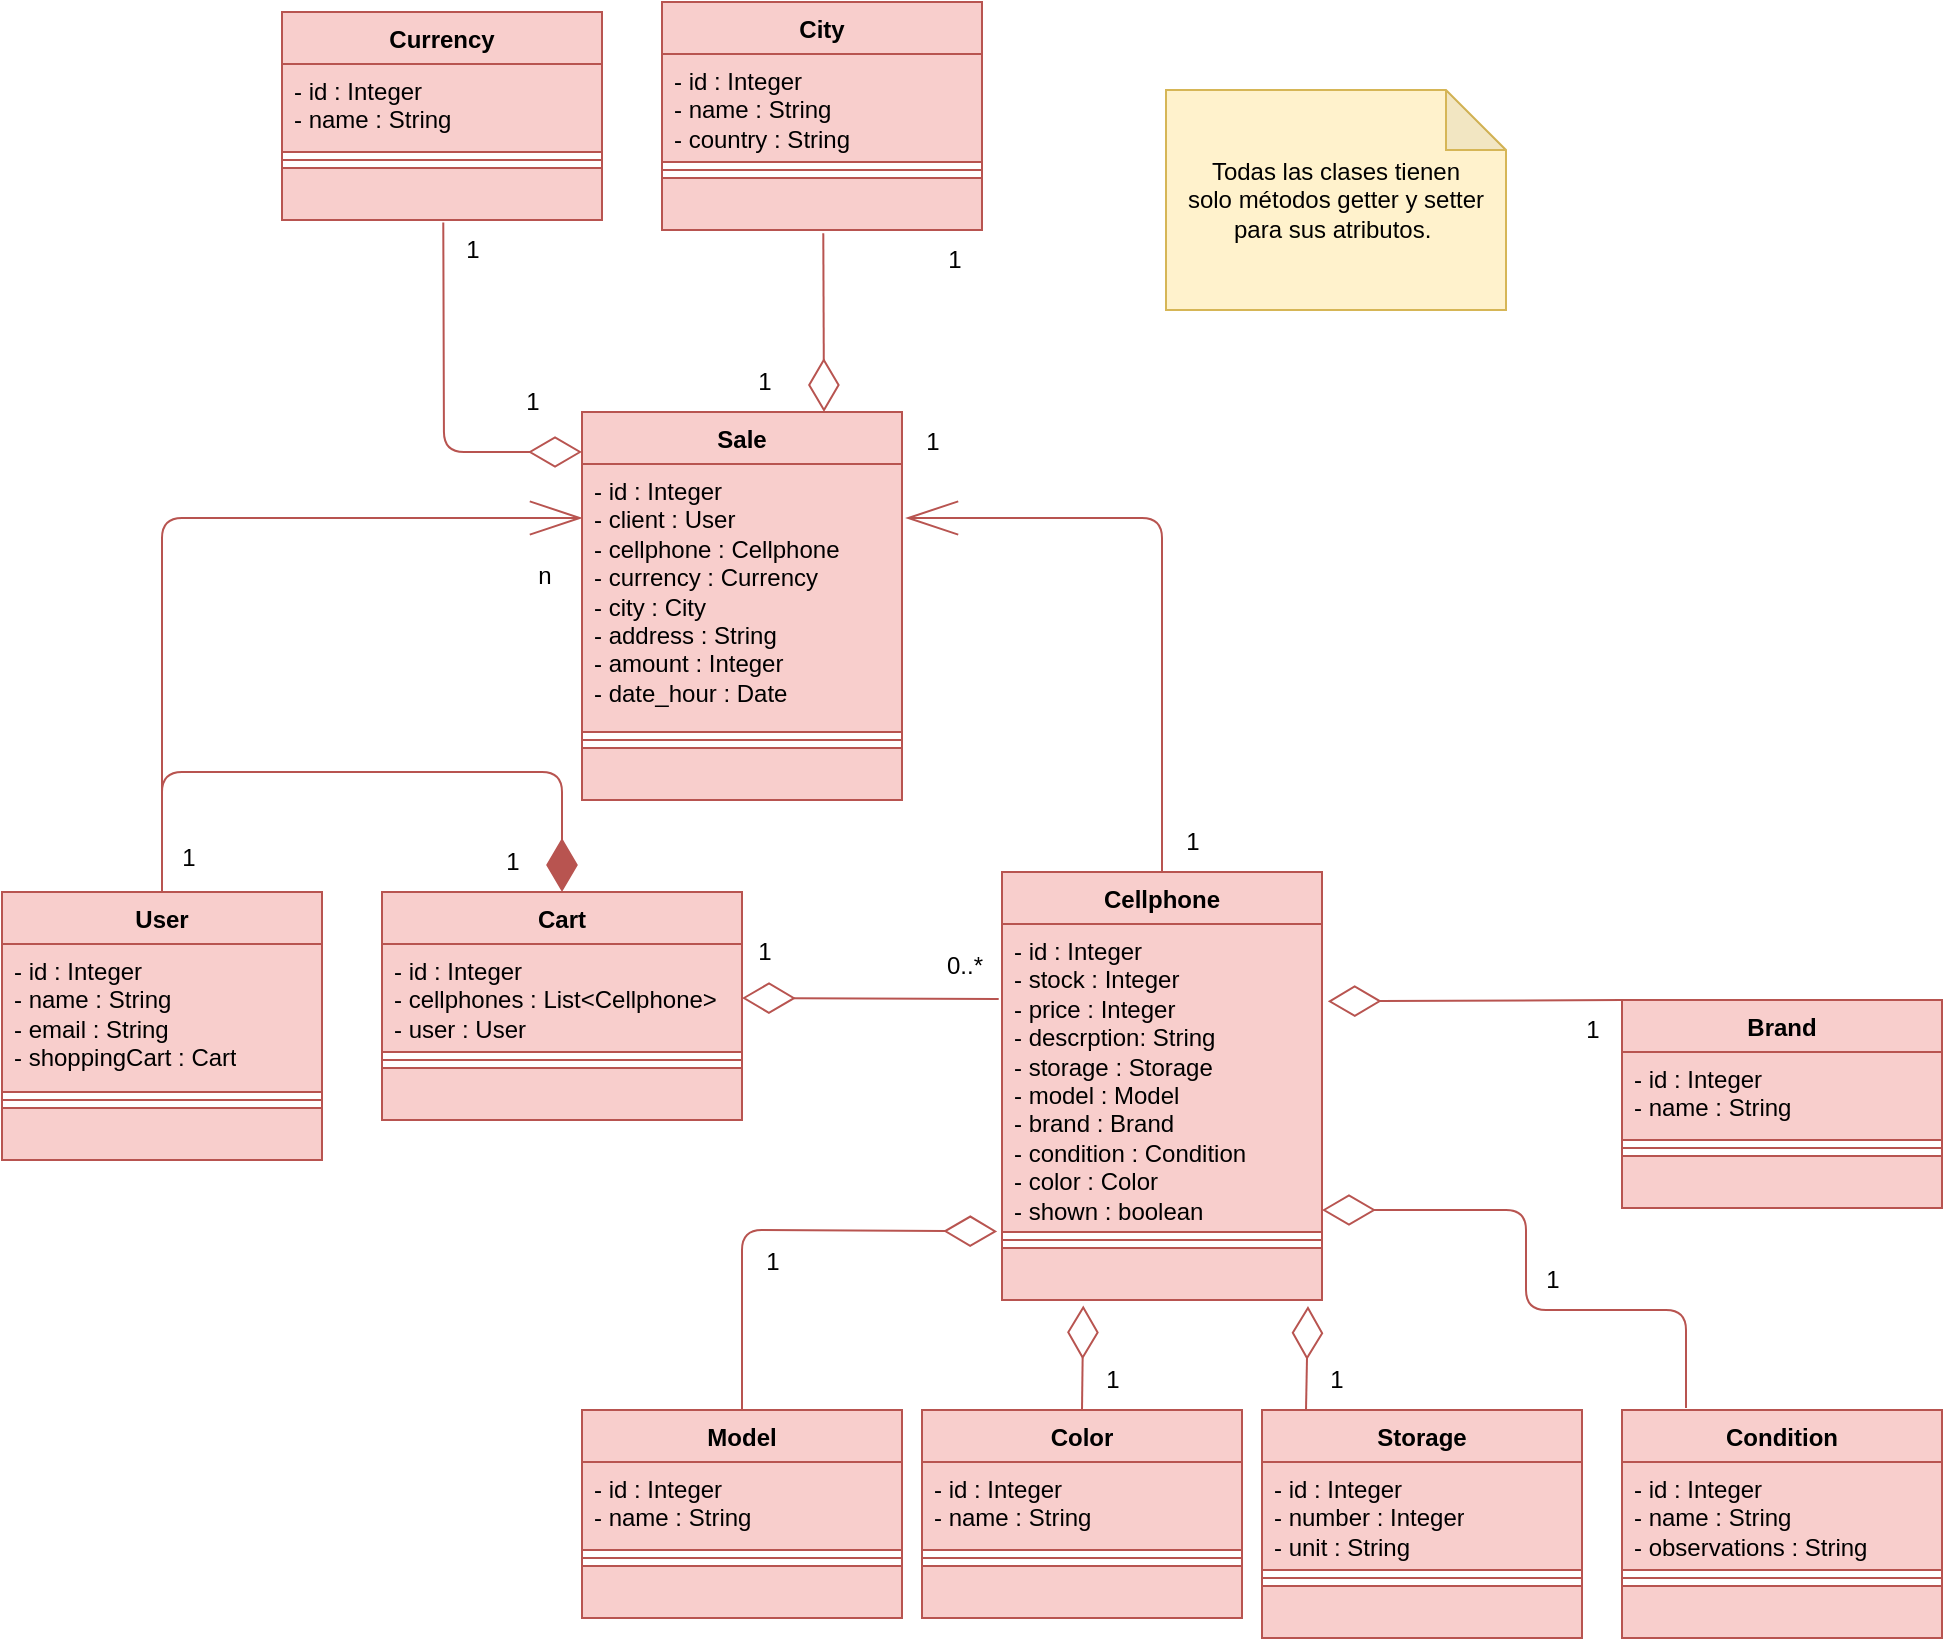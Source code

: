 <mxfile>
    <diagram id="HjOMzzpbtv4F2YAPZ6JD" name="Page-1">
        <mxGraphModel dx="997" dy="804" grid="1" gridSize="10" guides="1" tooltips="1" connect="1" arrows="1" fold="1" page="1" pageScale="1" pageWidth="850" pageHeight="1100" math="0" shadow="0">
            <root>
                <mxCell id="0"/>
                <mxCell id="1" parent="0"/>
                <mxCell id="2" value="User" style="swimlane;fontStyle=1;align=center;verticalAlign=top;childLayout=stackLayout;horizontal=1;startSize=26;horizontalStack=0;resizeParent=1;resizeParentMax=0;resizeLast=0;collapsible=1;marginBottom=0;whiteSpace=wrap;html=1;fillColor=#f8cecc;strokeColor=#b85450;" parent="1" vertex="1">
                    <mxGeometry x="8" y="451" width="160" height="134" as="geometry"/>
                </mxCell>
                <mxCell id="3" value="- id : Integer&lt;div&gt;- name : String&lt;/div&gt;&lt;div&gt;- email : String&lt;/div&gt;&lt;div&gt;- shoppingCart : Cart&lt;/div&gt;" style="text;strokeColor=#b85450;fillColor=#f8cecc;align=left;verticalAlign=top;spacingLeft=4;spacingRight=4;overflow=hidden;rotatable=0;points=[[0,0.5],[1,0.5]];portConstraint=eastwest;whiteSpace=wrap;html=1;" parent="2" vertex="1">
                    <mxGeometry y="26" width="160" height="74" as="geometry"/>
                </mxCell>
                <mxCell id="4" value="" style="line;strokeWidth=1;fillColor=#f8cecc;align=left;verticalAlign=middle;spacingTop=-1;spacingLeft=3;spacingRight=3;rotatable=0;labelPosition=right;points=[];portConstraint=eastwest;strokeColor=#b85450;" parent="2" vertex="1">
                    <mxGeometry y="100" width="160" height="8" as="geometry"/>
                </mxCell>
                <mxCell id="5" value="" style="text;strokeColor=#b85450;fillColor=#f8cecc;align=left;verticalAlign=top;spacingLeft=4;spacingRight=4;overflow=hidden;rotatable=0;points=[[0,0.5],[1,0.5]];portConstraint=eastwest;whiteSpace=wrap;html=1;" parent="2" vertex="1">
                    <mxGeometry y="108" width="160" height="26" as="geometry"/>
                </mxCell>
                <mxCell id="6" value="Cart" style="swimlane;fontStyle=1;align=center;verticalAlign=top;childLayout=stackLayout;horizontal=1;startSize=26;horizontalStack=0;resizeParent=1;resizeParentMax=0;resizeLast=0;collapsible=1;marginBottom=0;whiteSpace=wrap;html=1;fillColor=#f8cecc;strokeColor=#b85450;" parent="1" vertex="1">
                    <mxGeometry x="198" y="451" width="180" height="114" as="geometry"/>
                </mxCell>
                <mxCell id="7" value="- id : Integer&lt;div&gt;- cellphones : List&amp;lt;Cellphone&amp;gt;&lt;/div&gt;&lt;div&gt;- user : User&lt;/div&gt;" style="text;strokeColor=#b85450;fillColor=#f8cecc;align=left;verticalAlign=top;spacingLeft=4;spacingRight=4;overflow=hidden;rotatable=0;points=[[0,0.5],[1,0.5]];portConstraint=eastwest;whiteSpace=wrap;html=1;" parent="6" vertex="1">
                    <mxGeometry y="26" width="180" height="54" as="geometry"/>
                </mxCell>
                <mxCell id="8" value="" style="line;strokeWidth=1;fillColor=#f8cecc;align=left;verticalAlign=middle;spacingTop=-1;spacingLeft=3;spacingRight=3;rotatable=0;labelPosition=right;points=[];portConstraint=eastwest;strokeColor=#b85450;" parent="6" vertex="1">
                    <mxGeometry y="80" width="180" height="8" as="geometry"/>
                </mxCell>
                <mxCell id="9" value="" style="text;strokeColor=#b85450;fillColor=#f8cecc;align=left;verticalAlign=top;spacingLeft=4;spacingRight=4;overflow=hidden;rotatable=0;points=[[0,0.5],[1,0.5]];portConstraint=eastwest;whiteSpace=wrap;html=1;" parent="6" vertex="1">
                    <mxGeometry y="88" width="180" height="26" as="geometry"/>
                </mxCell>
                <mxCell id="10" value="Cellphone" style="swimlane;fontStyle=1;align=center;verticalAlign=top;childLayout=stackLayout;horizontal=1;startSize=26;horizontalStack=0;resizeParent=1;resizeParentMax=0;resizeLast=0;collapsible=1;marginBottom=0;whiteSpace=wrap;html=1;fillColor=#f8cecc;strokeColor=#b85450;" parent="1" vertex="1">
                    <mxGeometry x="508" y="441" width="160" height="214" as="geometry"/>
                </mxCell>
                <mxCell id="11" value="- id : Integer&lt;div&gt;- stock :&amp;nbsp;&lt;span style=&quot;color: rgb(0, 0, 0); background-color: transparent;&quot;&gt;Integer&lt;/span&gt;&lt;/div&gt;&lt;div&gt;&lt;span style=&quot;color: rgb(0, 0, 0); background-color: transparent;&quot;&gt;- price : Integer&lt;/span&gt;&lt;/div&gt;&lt;div&gt;&lt;span style=&quot;color: rgb(0, 0, 0); background-color: transparent;&quot;&gt;- descrption: String&lt;/span&gt;&lt;/div&gt;&lt;div&gt;&lt;span style=&quot;color: rgb(0, 0, 0); background-color: transparent;&quot;&gt;- storage : Storage&lt;/span&gt;&lt;/div&gt;&lt;div&gt;&lt;span style=&quot;color: rgb(0, 0, 0); background-color: transparent;&quot;&gt;- model : Model&lt;/span&gt;&lt;/div&gt;&lt;div&gt;&lt;span style=&quot;color: rgb(0, 0, 0); background-color: transparent;&quot;&gt;- brand : Brand&lt;/span&gt;&lt;/div&gt;&lt;div&gt;&lt;span style=&quot;color: rgb(0, 0, 0); background-color: transparent;&quot;&gt;- condition : Condition&lt;/span&gt;&lt;/div&gt;&lt;div&gt;&lt;span style=&quot;color: rgb(0, 0, 0); background-color: transparent;&quot;&gt;- color : Color&lt;/span&gt;&lt;/div&gt;&lt;div&gt;&lt;span style=&quot;color: rgb(0, 0, 0); background-color: transparent;&quot;&gt;- shown : boolean&lt;/span&gt;&lt;/div&gt;" style="text;strokeColor=#b85450;fillColor=#f8cecc;align=left;verticalAlign=top;spacingLeft=4;spacingRight=4;overflow=hidden;rotatable=0;points=[[0,0.5],[1,0.5]];portConstraint=eastwest;whiteSpace=wrap;html=1;" parent="10" vertex="1">
                    <mxGeometry y="26" width="160" height="154" as="geometry"/>
                </mxCell>
                <mxCell id="12" value="" style="line;strokeWidth=1;fillColor=#f8cecc;align=left;verticalAlign=middle;spacingTop=-1;spacingLeft=3;spacingRight=3;rotatable=0;labelPosition=right;points=[];portConstraint=eastwest;strokeColor=#b85450;" parent="10" vertex="1">
                    <mxGeometry y="180" width="160" height="8" as="geometry"/>
                </mxCell>
                <mxCell id="13" value="" style="text;strokeColor=#b85450;fillColor=#f8cecc;align=left;verticalAlign=top;spacingLeft=4;spacingRight=4;overflow=hidden;rotatable=0;points=[[0,0.5],[1,0.5]];portConstraint=eastwest;whiteSpace=wrap;html=1;" parent="10" vertex="1">
                    <mxGeometry y="188" width="160" height="26" as="geometry"/>
                </mxCell>
                <mxCell id="14" value="Model" style="swimlane;fontStyle=1;align=center;verticalAlign=top;childLayout=stackLayout;horizontal=1;startSize=26;horizontalStack=0;resizeParent=1;resizeParentMax=0;resizeLast=0;collapsible=1;marginBottom=0;whiteSpace=wrap;html=1;fillColor=#f8cecc;strokeColor=#b85450;" parent="1" vertex="1">
                    <mxGeometry x="298" y="710" width="160" height="104" as="geometry"/>
                </mxCell>
                <mxCell id="15" value="- id : Integer&lt;div&gt;- name : &lt;font color=&quot;#000000&quot;&gt;String&lt;/font&gt;&lt;/div&gt;" style="text;strokeColor=#b85450;fillColor=#f8cecc;align=left;verticalAlign=top;spacingLeft=4;spacingRight=4;overflow=hidden;rotatable=0;points=[[0,0.5],[1,0.5]];portConstraint=eastwest;whiteSpace=wrap;html=1;" parent="14" vertex="1">
                    <mxGeometry y="26" width="160" height="44" as="geometry"/>
                </mxCell>
                <mxCell id="16" value="" style="line;strokeWidth=1;fillColor=#f8cecc;align=left;verticalAlign=middle;spacingTop=-1;spacingLeft=3;spacingRight=3;rotatable=0;labelPosition=right;points=[];portConstraint=eastwest;strokeColor=#b85450;" parent="14" vertex="1">
                    <mxGeometry y="70" width="160" height="8" as="geometry"/>
                </mxCell>
                <mxCell id="17" value="" style="text;strokeColor=#b85450;fillColor=#f8cecc;align=left;verticalAlign=top;spacingLeft=4;spacingRight=4;overflow=hidden;rotatable=0;points=[[0,0.5],[1,0.5]];portConstraint=eastwest;whiteSpace=wrap;html=1;" parent="14" vertex="1">
                    <mxGeometry y="78" width="160" height="26" as="geometry"/>
                </mxCell>
                <mxCell id="18" value="Color" style="swimlane;fontStyle=1;align=center;verticalAlign=top;childLayout=stackLayout;horizontal=1;startSize=26;horizontalStack=0;resizeParent=1;resizeParentMax=0;resizeLast=0;collapsible=1;marginBottom=0;whiteSpace=wrap;html=1;fillColor=#f8cecc;strokeColor=#b85450;" parent="1" vertex="1">
                    <mxGeometry x="468" y="710" width="160" height="104" as="geometry"/>
                </mxCell>
                <mxCell id="19" value="- id : Integer&lt;div&gt;- name : &lt;font color=&quot;#000000&quot;&gt;String&lt;/font&gt;&lt;/div&gt;" style="text;strokeColor=#b85450;fillColor=#f8cecc;align=left;verticalAlign=top;spacingLeft=4;spacingRight=4;overflow=hidden;rotatable=0;points=[[0,0.5],[1,0.5]];portConstraint=eastwest;whiteSpace=wrap;html=1;" parent="18" vertex="1">
                    <mxGeometry y="26" width="160" height="44" as="geometry"/>
                </mxCell>
                <mxCell id="20" value="" style="line;strokeWidth=1;fillColor=#f8cecc;align=left;verticalAlign=middle;spacingTop=-1;spacingLeft=3;spacingRight=3;rotatable=0;labelPosition=right;points=[];portConstraint=eastwest;strokeColor=#b85450;" parent="18" vertex="1">
                    <mxGeometry y="70" width="160" height="8" as="geometry"/>
                </mxCell>
                <mxCell id="21" value="" style="text;strokeColor=#b85450;fillColor=#f8cecc;align=left;verticalAlign=top;spacingLeft=4;spacingRight=4;overflow=hidden;rotatable=0;points=[[0,0.5],[1,0.5]];portConstraint=eastwest;whiteSpace=wrap;html=1;" parent="18" vertex="1">
                    <mxGeometry y="78" width="160" height="26" as="geometry"/>
                </mxCell>
                <mxCell id="22" value="Storage" style="swimlane;fontStyle=1;align=center;verticalAlign=top;childLayout=stackLayout;horizontal=1;startSize=26;horizontalStack=0;resizeParent=1;resizeParentMax=0;resizeLast=0;collapsible=1;marginBottom=0;whiteSpace=wrap;html=1;fillColor=#f8cecc;strokeColor=#b85450;" parent="1" vertex="1">
                    <mxGeometry x="638" y="710" width="160" height="114" as="geometry"/>
                </mxCell>
                <mxCell id="23" value="- id : Integer&lt;div&gt;- number : &lt;font color=&quot;#000000&quot;&gt;Integer&lt;/font&gt;&lt;/div&gt;&lt;div&gt;&lt;font color=&quot;#000000&quot;&gt;- unit : String&lt;/font&gt;&lt;/div&gt;" style="text;strokeColor=#b85450;fillColor=#f8cecc;align=left;verticalAlign=top;spacingLeft=4;spacingRight=4;overflow=hidden;rotatable=0;points=[[0,0.5],[1,0.5]];portConstraint=eastwest;whiteSpace=wrap;html=1;" parent="22" vertex="1">
                    <mxGeometry y="26" width="160" height="54" as="geometry"/>
                </mxCell>
                <mxCell id="24" value="" style="line;strokeWidth=1;fillColor=#f8cecc;align=left;verticalAlign=middle;spacingTop=-1;spacingLeft=3;spacingRight=3;rotatable=0;labelPosition=right;points=[];portConstraint=eastwest;strokeColor=#b85450;" parent="22" vertex="1">
                    <mxGeometry y="80" width="160" height="8" as="geometry"/>
                </mxCell>
                <mxCell id="25" value="" style="text;strokeColor=#b85450;fillColor=#f8cecc;align=left;verticalAlign=top;spacingLeft=4;spacingRight=4;overflow=hidden;rotatable=0;points=[[0,0.5],[1,0.5]];portConstraint=eastwest;whiteSpace=wrap;html=1;" parent="22" vertex="1">
                    <mxGeometry y="88" width="160" height="26" as="geometry"/>
                </mxCell>
                <mxCell id="30" value="City" style="swimlane;fontStyle=1;align=center;verticalAlign=top;childLayout=stackLayout;horizontal=1;startSize=26;horizontalStack=0;resizeParent=1;resizeParentMax=0;resizeLast=0;collapsible=1;marginBottom=0;whiteSpace=wrap;html=1;fillColor=#f8cecc;strokeColor=#b85450;" parent="1" vertex="1">
                    <mxGeometry x="338" y="6" width="160" height="114" as="geometry"/>
                </mxCell>
                <mxCell id="31" value="- id : Integer&lt;div&gt;- name : &lt;font color=&quot;#000000&quot;&gt;String&lt;/font&gt;&lt;/div&gt;&lt;div&gt;&lt;font color=&quot;#000000&quot;&gt;- country : String&lt;/font&gt;&lt;/div&gt;" style="text;strokeColor=#b85450;fillColor=#f8cecc;align=left;verticalAlign=top;spacingLeft=4;spacingRight=4;overflow=hidden;rotatable=0;points=[[0,0.5],[1,0.5]];portConstraint=eastwest;whiteSpace=wrap;html=1;" parent="30" vertex="1">
                    <mxGeometry y="26" width="160" height="54" as="geometry"/>
                </mxCell>
                <mxCell id="32" value="" style="line;strokeWidth=1;fillColor=#f8cecc;align=left;verticalAlign=middle;spacingTop=-1;spacingLeft=3;spacingRight=3;rotatable=0;labelPosition=right;points=[];portConstraint=eastwest;strokeColor=#b85450;" parent="30" vertex="1">
                    <mxGeometry y="80" width="160" height="8" as="geometry"/>
                </mxCell>
                <mxCell id="33" value="" style="text;strokeColor=#b85450;fillColor=#f8cecc;align=left;verticalAlign=top;spacingLeft=4;spacingRight=4;overflow=hidden;rotatable=0;points=[[0,0.5],[1,0.5]];portConstraint=eastwest;whiteSpace=wrap;html=1;" parent="30" vertex="1">
                    <mxGeometry y="88" width="160" height="26" as="geometry"/>
                </mxCell>
                <mxCell id="38" value="Currency" style="swimlane;fontStyle=1;align=center;verticalAlign=top;childLayout=stackLayout;horizontal=1;startSize=26;horizontalStack=0;resizeParent=1;resizeParentMax=0;resizeLast=0;collapsible=1;marginBottom=0;whiteSpace=wrap;html=1;fillColor=#f8cecc;strokeColor=#b85450;" parent="1" vertex="1">
                    <mxGeometry x="148" y="11" width="160" height="104" as="geometry"/>
                </mxCell>
                <mxCell id="39" value="- id : Integer&lt;div&gt;- name : &lt;font color=&quot;#000000&quot;&gt;String&lt;/font&gt;&lt;/div&gt;" style="text;strokeColor=#b85450;fillColor=#f8cecc;align=left;verticalAlign=top;spacingLeft=4;spacingRight=4;overflow=hidden;rotatable=0;points=[[0,0.5],[1,0.5]];portConstraint=eastwest;whiteSpace=wrap;html=1;" parent="38" vertex="1">
                    <mxGeometry y="26" width="160" height="44" as="geometry"/>
                </mxCell>
                <mxCell id="40" value="" style="line;strokeWidth=1;fillColor=#f8cecc;align=left;verticalAlign=middle;spacingTop=-1;spacingLeft=3;spacingRight=3;rotatable=0;labelPosition=right;points=[];portConstraint=eastwest;strokeColor=#b85450;" parent="38" vertex="1">
                    <mxGeometry y="70" width="160" height="8" as="geometry"/>
                </mxCell>
                <mxCell id="41" value="" style="text;strokeColor=#b85450;fillColor=#f8cecc;align=left;verticalAlign=top;spacingLeft=4;spacingRight=4;overflow=hidden;rotatable=0;points=[[0,0.5],[1,0.5]];portConstraint=eastwest;whiteSpace=wrap;html=1;" parent="38" vertex="1">
                    <mxGeometry y="78" width="160" height="26" as="geometry"/>
                </mxCell>
                <mxCell id="42" value="Brand" style="swimlane;fontStyle=1;align=center;verticalAlign=top;childLayout=stackLayout;horizontal=1;startSize=26;horizontalStack=0;resizeParent=1;resizeParentMax=0;resizeLast=0;collapsible=1;marginBottom=0;whiteSpace=wrap;html=1;fillColor=#f8cecc;strokeColor=#b85450;" parent="1" vertex="1">
                    <mxGeometry x="818" y="505" width="160" height="104" as="geometry"/>
                </mxCell>
                <mxCell id="43" value="- id : Integer&lt;div&gt;- name : &lt;font color=&quot;#000000&quot;&gt;String&lt;/font&gt;&lt;/div&gt;" style="text;strokeColor=#b85450;fillColor=#f8cecc;align=left;verticalAlign=top;spacingLeft=4;spacingRight=4;overflow=hidden;rotatable=0;points=[[0,0.5],[1,0.5]];portConstraint=eastwest;whiteSpace=wrap;html=1;" parent="42" vertex="1">
                    <mxGeometry y="26" width="160" height="44" as="geometry"/>
                </mxCell>
                <mxCell id="44" value="" style="line;strokeWidth=1;fillColor=#f8cecc;align=left;verticalAlign=middle;spacingTop=-1;spacingLeft=3;spacingRight=3;rotatable=0;labelPosition=right;points=[];portConstraint=eastwest;strokeColor=#b85450;" parent="42" vertex="1">
                    <mxGeometry y="70" width="160" height="8" as="geometry"/>
                </mxCell>
                <mxCell id="45" value="" style="text;strokeColor=#b85450;fillColor=#f8cecc;align=left;verticalAlign=top;spacingLeft=4;spacingRight=4;overflow=hidden;rotatable=0;points=[[0,0.5],[1,0.5]];portConstraint=eastwest;whiteSpace=wrap;html=1;" parent="42" vertex="1">
                    <mxGeometry y="78" width="160" height="26" as="geometry"/>
                </mxCell>
                <mxCell id="46" value="Condition" style="swimlane;fontStyle=1;align=center;verticalAlign=top;childLayout=stackLayout;horizontal=1;startSize=26;horizontalStack=0;resizeParent=1;resizeParentMax=0;resizeLast=0;collapsible=1;marginBottom=0;whiteSpace=wrap;html=1;fillColor=#f8cecc;strokeColor=#b85450;" parent="1" vertex="1">
                    <mxGeometry x="818" y="710" width="160" height="114" as="geometry"/>
                </mxCell>
                <mxCell id="47" value="- id : Integer&lt;div&gt;- name : &lt;font color=&quot;#000000&quot;&gt;String&lt;/font&gt;&lt;/div&gt;&lt;div&gt;&lt;font color=&quot;#000000&quot;&gt;- observations : String&lt;/font&gt;&lt;/div&gt;" style="text;strokeColor=#b85450;fillColor=#f8cecc;align=left;verticalAlign=top;spacingLeft=4;spacingRight=4;overflow=hidden;rotatable=0;points=[[0,0.5],[1,0.5]];portConstraint=eastwest;whiteSpace=wrap;html=1;" parent="46" vertex="1">
                    <mxGeometry y="26" width="160" height="54" as="geometry"/>
                </mxCell>
                <mxCell id="48" value="" style="line;strokeWidth=1;fillColor=#f8cecc;align=left;verticalAlign=middle;spacingTop=-1;spacingLeft=3;spacingRight=3;rotatable=0;labelPosition=right;points=[];portConstraint=eastwest;strokeColor=#b85450;" parent="46" vertex="1">
                    <mxGeometry y="80" width="160" height="8" as="geometry"/>
                </mxCell>
                <mxCell id="49" value="" style="text;strokeColor=#b85450;fillColor=#f8cecc;align=left;verticalAlign=top;spacingLeft=4;spacingRight=4;overflow=hidden;rotatable=0;points=[[0,0.5],[1,0.5]];portConstraint=eastwest;whiteSpace=wrap;html=1;" parent="46" vertex="1">
                    <mxGeometry y="88" width="160" height="26" as="geometry"/>
                </mxCell>
                <mxCell id="50" value="Sale" style="swimlane;fontStyle=1;align=center;verticalAlign=top;childLayout=stackLayout;horizontal=1;startSize=26;horizontalStack=0;resizeParent=1;resizeParentMax=0;resizeLast=0;collapsible=1;marginBottom=0;whiteSpace=wrap;html=1;fillColor=#f8cecc;strokeColor=#b85450;" parent="1" vertex="1">
                    <mxGeometry x="298" y="211" width="160" height="194" as="geometry"/>
                </mxCell>
                <mxCell id="51" value="- id : Integer&lt;div&gt;- client : &lt;font color=&quot;#000000&quot;&gt;User&lt;/font&gt;&lt;/div&gt;&lt;div&gt;&lt;font color=&quot;#000000&quot;&gt;- cellphone : Cellphone&lt;/font&gt;&lt;/div&gt;&lt;div&gt;&lt;font color=&quot;#000000&quot;&gt;- currency : Currency&lt;/font&gt;&lt;/div&gt;&lt;div&gt;&lt;font color=&quot;#000000&quot;&gt;- city : City&lt;/font&gt;&lt;/div&gt;&lt;div&gt;&lt;font color=&quot;#000000&quot;&gt;- address : String&lt;/font&gt;&lt;/div&gt;&lt;div&gt;&lt;font color=&quot;#000000&quot;&gt;- amount : Integer&amp;nbsp;&lt;/font&gt;&lt;/div&gt;&lt;div&gt;&lt;font color=&quot;#000000&quot;&gt;- date_hour : Date&lt;/font&gt;&lt;/div&gt;" style="text;strokeColor=#b85450;fillColor=#f8cecc;align=left;verticalAlign=top;spacingLeft=4;spacingRight=4;overflow=hidden;rotatable=0;points=[[0,0.5],[1,0.5]];portConstraint=eastwest;whiteSpace=wrap;html=1;" parent="50" vertex="1">
                    <mxGeometry y="26" width="160" height="134" as="geometry"/>
                </mxCell>
                <mxCell id="52" value="" style="line;strokeWidth=1;fillColor=#f8cecc;align=left;verticalAlign=middle;spacingTop=-1;spacingLeft=3;spacingRight=3;rotatable=0;labelPosition=right;points=[];portConstraint=eastwest;strokeColor=#b85450;" parent="50" vertex="1">
                    <mxGeometry y="160" width="160" height="8" as="geometry"/>
                </mxCell>
                <mxCell id="53" value="" style="text;strokeColor=#b85450;fillColor=#f8cecc;align=left;verticalAlign=top;spacingLeft=4;spacingRight=4;overflow=hidden;rotatable=0;points=[[0,0.5],[1,0.5]];portConstraint=eastwest;whiteSpace=wrap;html=1;" parent="50" vertex="1">
                    <mxGeometry y="168" width="160" height="26" as="geometry"/>
                </mxCell>
                <mxCell id="54" value="" style="endArrow=diamondThin;endFill=1;endSize=24;html=1;exitX=0.5;exitY=0;exitDx=0;exitDy=0;entryX=0.5;entryY=0;entryDx=0;entryDy=0;strokeColor=#b85450;fillColor=#f8cecc;" parent="1" source="2" target="6" edge="1">
                    <mxGeometry width="160" relative="1" as="geometry">
                        <mxPoint x="298" y="591" as="sourcePoint"/>
                        <mxPoint x="458" y="591" as="targetPoint"/>
                        <Array as="points">
                            <mxPoint x="88" y="391"/>
                            <mxPoint x="288" y="391"/>
                        </Array>
                    </mxGeometry>
                </mxCell>
                <mxCell id="55" value="1" style="text;html=1;align=center;verticalAlign=middle;resizable=0;points=[];autosize=1;strokeColor=none;fillColor=none;" parent="1" vertex="1">
                    <mxGeometry x="86" y="419" width="30" height="30" as="geometry"/>
                </mxCell>
                <mxCell id="56" value="1" style="text;html=1;align=center;verticalAlign=middle;resizable=0;points=[];autosize=1;strokeColor=none;fillColor=none;" parent="1" vertex="1">
                    <mxGeometry x="248" y="421" width="30" height="30" as="geometry"/>
                </mxCell>
                <mxCell id="57" value="" style="endArrow=diamondThin;endFill=0;endSize=24;html=1;exitX=0.934;exitY=1.052;exitDx=0;exitDy=0;entryX=1;entryY=0.5;entryDx=0;entryDy=0;exitPerimeter=0;fillColor=#f8cecc;strokeColor=#b85450;" parent="1" source="59" target="7" edge="1">
                    <mxGeometry width="160" relative="1" as="geometry">
                        <mxPoint x="298" y="591" as="sourcePoint"/>
                        <mxPoint x="458" y="591" as="targetPoint"/>
                    </mxGeometry>
                </mxCell>
                <mxCell id="58" value="1" style="text;html=1;align=center;verticalAlign=middle;resizable=0;points=[];autosize=1;strokeColor=none;fillColor=none;" parent="1" vertex="1">
                    <mxGeometry x="374" y="466" width="30" height="30" as="geometry"/>
                </mxCell>
                <mxCell id="59" value="0..*" style="text;html=1;align=center;verticalAlign=middle;resizable=0;points=[];autosize=1;strokeColor=none;fillColor=none;" parent="1" vertex="1">
                    <mxGeometry x="469" y="473" width="40" height="30" as="geometry"/>
                </mxCell>
                <mxCell id="62" value="" style="endArrow=openThin;endFill=0;endSize=24;html=1;exitX=0.5;exitY=0;exitDx=0;exitDy=0;fillColor=#f8cecc;strokeColor=#b85450;" parent="1" source="2" edge="1">
                    <mxGeometry width="160" relative="1" as="geometry">
                        <mxPoint x="198" y="411" as="sourcePoint"/>
                        <mxPoint x="298" y="264" as="targetPoint"/>
                        <Array as="points">
                            <mxPoint x="88" y="264"/>
                        </Array>
                    </mxGeometry>
                </mxCell>
                <mxCell id="64" value="" style="endArrow=openThin;endFill=0;endSize=24;html=1;exitX=0.5;exitY=0;exitDx=0;exitDy=0;fillColor=#f8cecc;strokeColor=#b85450;" parent="1" source="10" edge="1">
                    <mxGeometry width="160" relative="1" as="geometry">
                        <mxPoint x="428" y="411" as="sourcePoint"/>
                        <mxPoint x="460" y="264" as="targetPoint"/>
                        <Array as="points">
                            <mxPoint x="588" y="264"/>
                        </Array>
                    </mxGeometry>
                </mxCell>
                <mxCell id="65" value="1" style="text;html=1;align=center;verticalAlign=middle;resizable=0;points=[];autosize=1;strokeColor=none;fillColor=none;" parent="1" vertex="1">
                    <mxGeometry x="458" y="211" width="30" height="30" as="geometry"/>
                </mxCell>
                <mxCell id="66" value="1" style="text;html=1;align=center;verticalAlign=middle;resizable=0;points=[];autosize=1;strokeColor=none;fillColor=none;" parent="1" vertex="1">
                    <mxGeometry x="588" y="411" width="30" height="30" as="geometry"/>
                </mxCell>
                <mxCell id="67" value="" style="endArrow=diamondThin;endFill=0;endSize=24;html=1;exitX=0.504;exitY=1.046;exitDx=0;exitDy=0;exitPerimeter=0;fillColor=#f8cecc;strokeColor=#b85450;" parent="1" source="41" edge="1">
                    <mxGeometry width="160" relative="1" as="geometry">
                        <mxPoint x="288" y="131" as="sourcePoint"/>
                        <mxPoint x="298" y="231" as="targetPoint"/>
                        <Array as="points">
                            <mxPoint x="229" y="231"/>
                        </Array>
                    </mxGeometry>
                </mxCell>
                <mxCell id="70" value="" style="endArrow=diamondThin;endFill=0;endSize=24;html=1;exitX=0.5;exitY=0;exitDx=0;exitDy=0;entryX=0.254;entryY=1.105;entryDx=0;entryDy=0;entryPerimeter=0;fillColor=#f8cecc;strokeColor=#b85450;" parent="1" source="18" edge="1" target="13">
                    <mxGeometry width="160" relative="1" as="geometry">
                        <mxPoint x="478" y="631" as="sourcePoint"/>
                        <mxPoint x="548" y="579" as="targetPoint"/>
                    </mxGeometry>
                </mxCell>
                <mxCell id="73" value="" style="endArrow=diamondThin;endFill=0;endSize=24;html=1;entryX=1.018;entryY=0.251;entryDx=0;entryDy=0;exitX=0;exitY=0;exitDx=0;exitDy=0;entryPerimeter=0;fillColor=#f8cecc;strokeColor=#b85450;" parent="1" source="42" target="11" edge="1">
                    <mxGeometry width="160" relative="1" as="geometry">
                        <mxPoint x="648" y="631" as="sourcePoint"/>
                        <mxPoint x="808" y="631" as="targetPoint"/>
                    </mxGeometry>
                </mxCell>
                <mxCell id="75" value="1" style="text;html=1;align=center;verticalAlign=middle;resizable=0;points=[];autosize=1;strokeColor=none;fillColor=none;" parent="1" vertex="1">
                    <mxGeometry x="788" y="505" width="30" height="30" as="geometry"/>
                </mxCell>
                <mxCell id="76" value="1" style="text;html=1;align=center;verticalAlign=middle;resizable=0;points=[];autosize=1;strokeColor=none;fillColor=none;" parent="1" vertex="1">
                    <mxGeometry x="768" y="630" width="30" height="30" as="geometry"/>
                </mxCell>
                <mxCell id="77" value="1" style="text;html=1;align=center;verticalAlign=middle;resizable=0;points=[];autosize=1;strokeColor=none;fillColor=none;" parent="1" vertex="1">
                    <mxGeometry x="660" y="680" width="30" height="30" as="geometry"/>
                </mxCell>
                <mxCell id="78" value="1" style="text;html=1;align=center;verticalAlign=middle;resizable=0;points=[];autosize=1;strokeColor=none;fillColor=none;" parent="1" vertex="1">
                    <mxGeometry x="548" y="680" width="30" height="30" as="geometry"/>
                </mxCell>
                <mxCell id="79" value="1" style="text;html=1;align=center;verticalAlign=middle;resizable=0;points=[];autosize=1;strokeColor=none;fillColor=none;" parent="1" vertex="1">
                    <mxGeometry x="378" y="621" width="30" height="30" as="geometry"/>
                </mxCell>
                <mxCell id="80" value="n" style="text;html=1;align=center;verticalAlign=middle;resizable=0;points=[];autosize=1;strokeColor=none;fillColor=none;" parent="1" vertex="1">
                    <mxGeometry x="264" y="278" width="30" height="30" as="geometry"/>
                </mxCell>
                <mxCell id="81" value="" style="endArrow=diamondThin;endFill=0;endSize=24;html=1;exitX=0.504;exitY=1.062;exitDx=0;exitDy=0;exitPerimeter=0;fillColor=#f8cecc;strokeColor=#b85450;" parent="1" source="33" edge="1">
                    <mxGeometry width="160" relative="1" as="geometry">
                        <mxPoint x="248" y="341" as="sourcePoint"/>
                        <mxPoint x="419" y="211" as="targetPoint"/>
                    </mxGeometry>
                </mxCell>
                <mxCell id="82" value="1" style="text;html=1;align=center;verticalAlign=middle;resizable=0;points=[];autosize=1;strokeColor=none;fillColor=none;" parent="1" vertex="1">
                    <mxGeometry x="469" y="120" width="30" height="30" as="geometry"/>
                </mxCell>
                <mxCell id="83" value="1" style="text;html=1;align=center;verticalAlign=middle;resizable=0;points=[];autosize=1;strokeColor=none;fillColor=none;" parent="1" vertex="1">
                    <mxGeometry x="228" y="115" width="30" height="30" as="geometry"/>
                </mxCell>
                <mxCell id="84" value="1" style="text;html=1;align=center;verticalAlign=middle;resizable=0;points=[];autosize=1;strokeColor=none;fillColor=none;" parent="1" vertex="1">
                    <mxGeometry x="258" y="191" width="30" height="30" as="geometry"/>
                </mxCell>
                <mxCell id="85" value="1" style="text;html=1;align=center;verticalAlign=middle;resizable=0;points=[];autosize=1;strokeColor=none;fillColor=none;" parent="1" vertex="1">
                    <mxGeometry x="374" y="181" width="30" height="30" as="geometry"/>
                </mxCell>
                <mxCell id="86" value="" style="endArrow=diamondThin;endFill=0;endSize=24;html=1;exitX=0.5;exitY=0;exitDx=0;exitDy=0;entryX=0.254;entryY=1.105;entryDx=0;entryDy=0;entryPerimeter=0;fillColor=#f8cecc;strokeColor=#b85450;" edge="1" parent="1">
                    <mxGeometry width="160" relative="1" as="geometry">
                        <mxPoint x="660" y="710" as="sourcePoint"/>
                        <mxPoint x="661" y="658" as="targetPoint"/>
                    </mxGeometry>
                </mxCell>
                <mxCell id="87" value="" style="endArrow=diamondThin;endFill=0;endSize=24;html=1;entryX=1.018;entryY=0.251;entryDx=0;entryDy=0;entryPerimeter=0;fillColor=#f8cecc;strokeColor=#b85450;" edge="1" parent="1">
                    <mxGeometry width="160" relative="1" as="geometry">
                        <mxPoint x="850" y="709" as="sourcePoint"/>
                        <mxPoint x="668" y="610" as="targetPoint"/>
                        <Array as="points">
                            <mxPoint x="850" y="660"/>
                            <mxPoint x="770" y="660"/>
                            <mxPoint x="770" y="610"/>
                        </Array>
                    </mxGeometry>
                </mxCell>
                <mxCell id="88" value="" style="endArrow=diamondThin;endFill=0;endSize=24;html=1;exitX=0.5;exitY=0;exitDx=0;exitDy=0;entryX=-0.015;entryY=0.998;entryDx=0;entryDy=0;entryPerimeter=0;fillColor=#f8cecc;strokeColor=#b85450;" edge="1" parent="1" source="14" target="11">
                    <mxGeometry width="160" relative="1" as="geometry">
                        <mxPoint x="488" y="661" as="sourcePoint"/>
                        <mxPoint x="360" y="660" as="targetPoint"/>
                        <Array as="points">
                            <mxPoint x="378" y="620"/>
                        </Array>
                    </mxGeometry>
                </mxCell>
                <mxCell id="90" value="&lt;div&gt;&lt;font color=&quot;#000000&quot;&gt;Todas las&amp;nbsp;&lt;/font&gt;&lt;span style=&quot;background-color: transparent;&quot;&gt;clases tienen solo&amp;nbsp;&lt;/span&gt;&lt;span style=&quot;background-color: transparent;&quot;&gt;métodos getter y&amp;nbsp;&lt;/span&gt;&lt;span style=&quot;background-color: transparent;&quot;&gt;setter para sus&amp;nbsp;&lt;/span&gt;&lt;span style=&quot;background-color: transparent;&quot;&gt;atributos.&amp;nbsp;&lt;/span&gt;&lt;/div&gt;" style="shape=note;whiteSpace=wrap;html=1;backgroundOutline=1;darkOpacity=0.05;fillColor=#fff2cc;strokeColor=#d6b656;" vertex="1" parent="1">
                    <mxGeometry x="590" y="50" width="170" height="110" as="geometry"/>
                </mxCell>
            </root>
        </mxGraphModel>
    </diagram>
</mxfile>